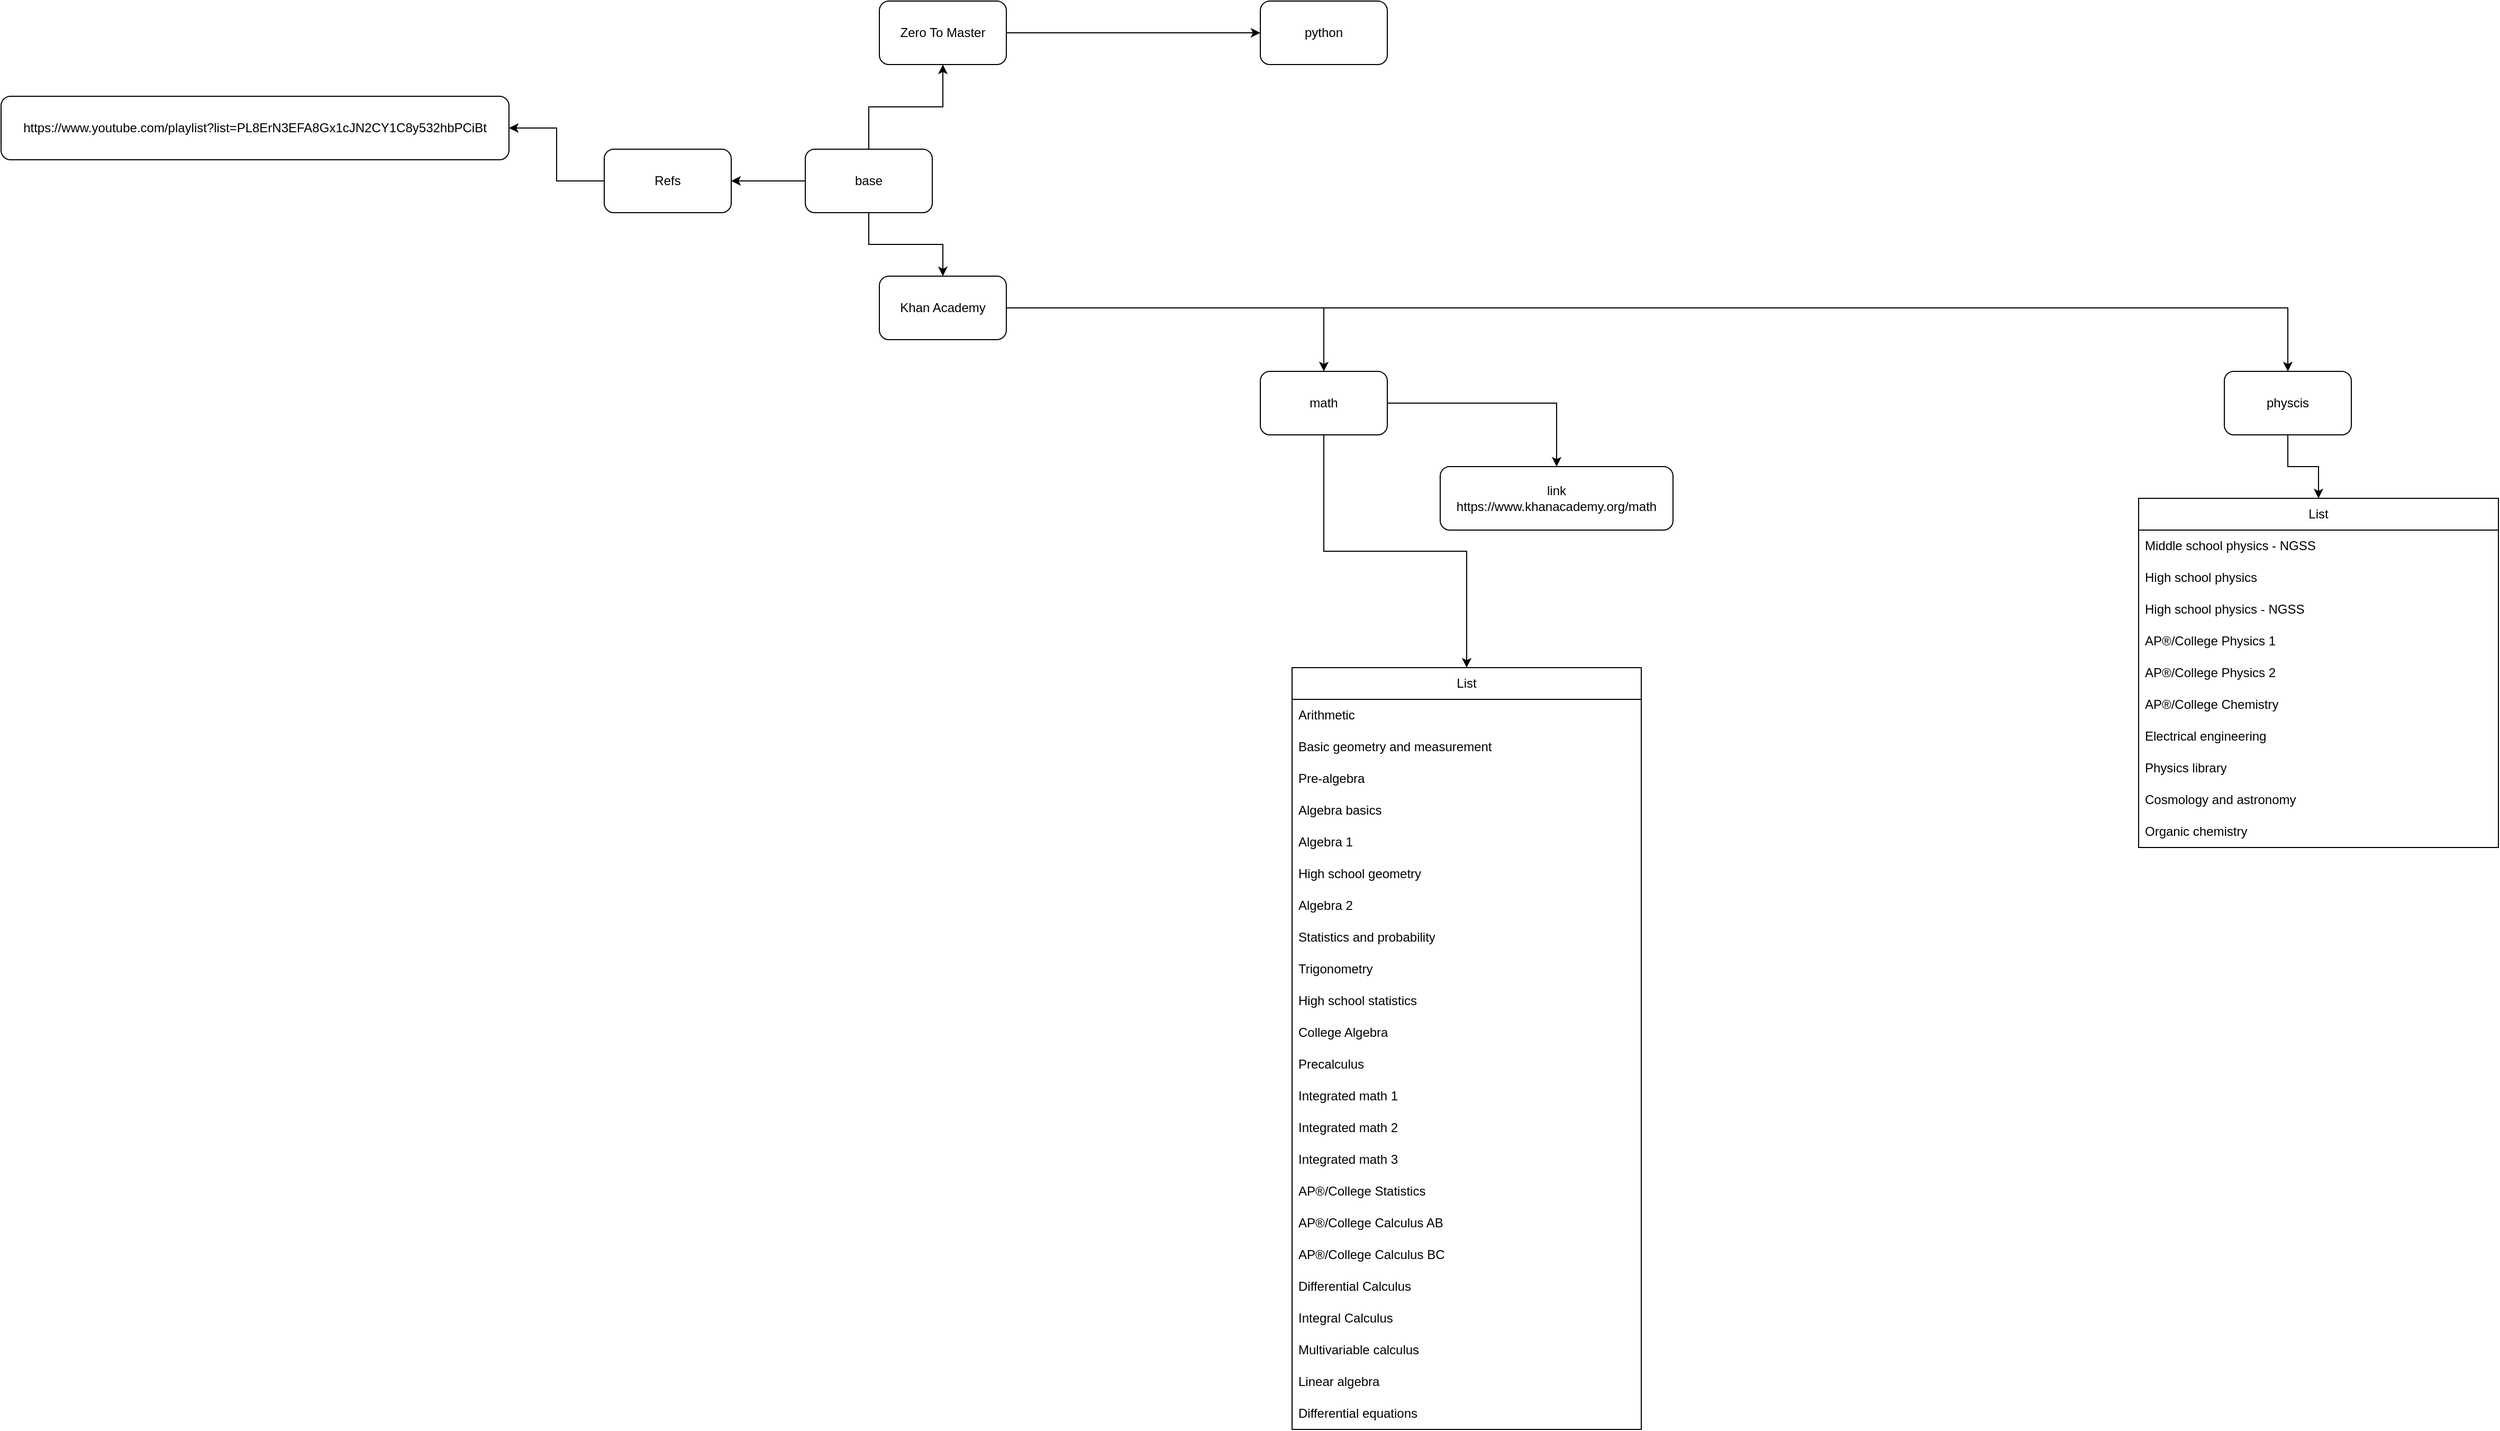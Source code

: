 <mxfile version="24.4.0" type="device" pages="2">
  <diagram name="roadmap" id="PQXKkiJYJw18oreFUePt">
    <mxGraphModel dx="3728" dy="1119" grid="1" gridSize="10" guides="1" tooltips="1" connect="1" arrows="1" fold="1" page="1" pageScale="1" pageWidth="827" pageHeight="1169" math="0" shadow="0">
      <root>
        <mxCell id="0" />
        <mxCell id="1" parent="0" />
        <mxCell id="N-4er-gZHuLBnzx87b03-5" style="edgeStyle=orthogonalEdgeStyle;rounded=0;orthogonalLoop=1;jettySize=auto;html=1;" parent="1" source="N-4er-gZHuLBnzx87b03-1" target="N-4er-gZHuLBnzx87b03-3" edge="1">
          <mxGeometry relative="1" as="geometry" />
        </mxCell>
        <mxCell id="N-4er-gZHuLBnzx87b03-6" style="edgeStyle=orthogonalEdgeStyle;rounded=0;orthogonalLoop=1;jettySize=auto;html=1;" parent="1" source="N-4er-gZHuLBnzx87b03-1" target="N-4er-gZHuLBnzx87b03-2" edge="1">
          <mxGeometry relative="1" as="geometry" />
        </mxCell>
        <mxCell id="N-4er-gZHuLBnzx87b03-1" value="Khan Academy" style="rounded=1;whiteSpace=wrap;html=1;" parent="1" vertex="1">
          <mxGeometry x="-90" y="540" width="120" height="60" as="geometry" />
        </mxCell>
        <mxCell id="N-4er-gZHuLBnzx87b03-11" style="edgeStyle=orthogonalEdgeStyle;rounded=0;orthogonalLoop=1;jettySize=auto;html=1;" parent="1" source="N-4er-gZHuLBnzx87b03-2" target="N-4er-gZHuLBnzx87b03-7" edge="1">
          <mxGeometry relative="1" as="geometry" />
        </mxCell>
        <mxCell id="7WBEwW3xjbPA-8i2IIj3-2" style="edgeStyle=orthogonalEdgeStyle;rounded=0;orthogonalLoop=1;jettySize=auto;html=1;" parent="1" source="N-4er-gZHuLBnzx87b03-2" target="7WBEwW3xjbPA-8i2IIj3-1" edge="1">
          <mxGeometry relative="1" as="geometry" />
        </mxCell>
        <mxCell id="N-4er-gZHuLBnzx87b03-2" value="math" style="rounded=1;whiteSpace=wrap;html=1;" parent="1" vertex="1">
          <mxGeometry x="270" y="630" width="120" height="60" as="geometry" />
        </mxCell>
        <mxCell id="N-4er-gZHuLBnzx87b03-52" style="edgeStyle=orthogonalEdgeStyle;rounded=0;orthogonalLoop=1;jettySize=auto;html=1;" parent="1" source="N-4er-gZHuLBnzx87b03-3" target="N-4er-gZHuLBnzx87b03-48" edge="1">
          <mxGeometry relative="1" as="geometry" />
        </mxCell>
        <mxCell id="N-4er-gZHuLBnzx87b03-3" value="physcis" style="rounded=1;whiteSpace=wrap;html=1;" parent="1" vertex="1">
          <mxGeometry x="1181" y="630" width="120" height="60" as="geometry" />
        </mxCell>
        <mxCell id="N-4er-gZHuLBnzx87b03-7" value="List" style="swimlane;fontStyle=0;childLayout=stackLayout;horizontal=1;startSize=30;horizontalStack=0;resizeParent=1;resizeParentMax=0;resizeLast=0;collapsible=1;marginBottom=0;whiteSpace=wrap;html=1;" parent="1" vertex="1">
          <mxGeometry x="300" y="910" width="330" height="720" as="geometry" />
        </mxCell>
        <mxCell id="N-4er-gZHuLBnzx87b03-9" value="Arithmetic" style="text;strokeColor=none;fillColor=none;align=left;verticalAlign=middle;spacingLeft=4;spacingRight=4;overflow=hidden;points=[[0,0.5],[1,0.5]];portConstraint=eastwest;rotatable=0;whiteSpace=wrap;html=1;" parent="N-4er-gZHuLBnzx87b03-7" vertex="1">
          <mxGeometry y="30" width="330" height="30" as="geometry" />
        </mxCell>
        <mxCell id="N-4er-gZHuLBnzx87b03-33" value="Basic geometry and measurement" style="text;strokeColor=none;fillColor=none;align=left;verticalAlign=middle;spacingLeft=4;spacingRight=4;overflow=hidden;points=[[0,0.5],[1,0.5]];portConstraint=eastwest;rotatable=0;whiteSpace=wrap;html=1;" parent="N-4er-gZHuLBnzx87b03-7" vertex="1">
          <mxGeometry y="60" width="330" height="30" as="geometry" />
        </mxCell>
        <mxCell id="N-4er-gZHuLBnzx87b03-10" value="Pre-algebra" style="text;strokeColor=none;fillColor=none;align=left;verticalAlign=middle;spacingLeft=4;spacingRight=4;overflow=hidden;points=[[0,0.5],[1,0.5]];portConstraint=eastwest;rotatable=0;whiteSpace=wrap;html=1;" parent="N-4er-gZHuLBnzx87b03-7" vertex="1">
          <mxGeometry y="90" width="330" height="30" as="geometry" />
        </mxCell>
        <mxCell id="N-4er-gZHuLBnzx87b03-12" value="Algebra basics" style="text;strokeColor=none;fillColor=none;align=left;verticalAlign=middle;spacingLeft=4;spacingRight=4;overflow=hidden;points=[[0,0.5],[1,0.5]];portConstraint=eastwest;rotatable=0;whiteSpace=wrap;html=1;" parent="N-4er-gZHuLBnzx87b03-7" vertex="1">
          <mxGeometry y="120" width="330" height="30" as="geometry" />
        </mxCell>
        <mxCell id="N-4er-gZHuLBnzx87b03-34" value="Algebra 1" style="text;strokeColor=none;fillColor=none;align=left;verticalAlign=middle;spacingLeft=4;spacingRight=4;overflow=hidden;points=[[0,0.5],[1,0.5]];portConstraint=eastwest;rotatable=0;whiteSpace=wrap;html=1;" parent="N-4er-gZHuLBnzx87b03-7" vertex="1">
          <mxGeometry y="150" width="330" height="30" as="geometry" />
        </mxCell>
        <mxCell id="N-4er-gZHuLBnzx87b03-13" value="High school geometry" style="text;strokeColor=none;fillColor=none;align=left;verticalAlign=middle;spacingLeft=4;spacingRight=4;overflow=hidden;points=[[0,0.5],[1,0.5]];portConstraint=eastwest;rotatable=0;whiteSpace=wrap;html=1;" parent="N-4er-gZHuLBnzx87b03-7" vertex="1">
          <mxGeometry y="180" width="330" height="30" as="geometry" />
        </mxCell>
        <mxCell id="N-4er-gZHuLBnzx87b03-35" value="Algebra 2" style="text;strokeColor=none;fillColor=none;align=left;verticalAlign=middle;spacingLeft=4;spacingRight=4;overflow=hidden;points=[[0,0.5],[1,0.5]];portConstraint=eastwest;rotatable=0;whiteSpace=wrap;html=1;" parent="N-4er-gZHuLBnzx87b03-7" vertex="1">
          <mxGeometry y="210" width="330" height="30" as="geometry" />
        </mxCell>
        <mxCell id="N-4er-gZHuLBnzx87b03-36" value="Statistics and probability" style="text;strokeColor=none;fillColor=none;align=left;verticalAlign=middle;spacingLeft=4;spacingRight=4;overflow=hidden;points=[[0,0.5],[1,0.5]];portConstraint=eastwest;rotatable=0;whiteSpace=wrap;html=1;" parent="N-4er-gZHuLBnzx87b03-7" vertex="1">
          <mxGeometry y="240" width="330" height="30" as="geometry" />
        </mxCell>
        <mxCell id="N-4er-gZHuLBnzx87b03-14" value="Trigonometry" style="text;strokeColor=none;fillColor=none;align=left;verticalAlign=middle;spacingLeft=4;spacingRight=4;overflow=hidden;points=[[0,0.5],[1,0.5]];portConstraint=eastwest;rotatable=0;whiteSpace=wrap;html=1;" parent="N-4er-gZHuLBnzx87b03-7" vertex="1">
          <mxGeometry y="270" width="330" height="30" as="geometry" />
        </mxCell>
        <mxCell id="N-4er-gZHuLBnzx87b03-37" value="High school statistics" style="text;strokeColor=none;fillColor=none;align=left;verticalAlign=middle;spacingLeft=4;spacingRight=4;overflow=hidden;points=[[0,0.5],[1,0.5]];portConstraint=eastwest;rotatable=0;whiteSpace=wrap;html=1;" parent="N-4er-gZHuLBnzx87b03-7" vertex="1">
          <mxGeometry y="300" width="330" height="30" as="geometry" />
        </mxCell>
        <mxCell id="N-4er-gZHuLBnzx87b03-16" value="College Algebra" style="text;strokeColor=none;fillColor=none;align=left;verticalAlign=middle;spacingLeft=4;spacingRight=4;overflow=hidden;points=[[0,0.5],[1,0.5]];portConstraint=eastwest;rotatable=0;whiteSpace=wrap;html=1;" parent="N-4er-gZHuLBnzx87b03-7" vertex="1">
          <mxGeometry y="330" width="330" height="30" as="geometry" />
        </mxCell>
        <mxCell id="N-4er-gZHuLBnzx87b03-41" value="Precalculus" style="text;strokeColor=none;fillColor=none;align=left;verticalAlign=middle;spacingLeft=4;spacingRight=4;overflow=hidden;points=[[0,0.5],[1,0.5]];portConstraint=eastwest;rotatable=0;whiteSpace=wrap;html=1;" parent="N-4er-gZHuLBnzx87b03-7" vertex="1">
          <mxGeometry y="360" width="330" height="30" as="geometry" />
        </mxCell>
        <mxCell id="N-4er-gZHuLBnzx87b03-42" value="Integrated math 1" style="text;strokeColor=none;fillColor=none;align=left;verticalAlign=middle;spacingLeft=4;spacingRight=4;overflow=hidden;points=[[0,0.5],[1,0.5]];portConstraint=eastwest;rotatable=0;whiteSpace=wrap;html=1;" parent="N-4er-gZHuLBnzx87b03-7" vertex="1">
          <mxGeometry y="390" width="330" height="30" as="geometry" />
        </mxCell>
        <mxCell id="N-4er-gZHuLBnzx87b03-43" value="Integrated math 2" style="text;strokeColor=none;fillColor=none;align=left;verticalAlign=middle;spacingLeft=4;spacingRight=4;overflow=hidden;points=[[0,0.5],[1,0.5]];portConstraint=eastwest;rotatable=0;whiteSpace=wrap;html=1;" parent="N-4er-gZHuLBnzx87b03-7" vertex="1">
          <mxGeometry y="420" width="330" height="30" as="geometry" />
        </mxCell>
        <mxCell id="N-4er-gZHuLBnzx87b03-44" value="Integrated math 3" style="text;strokeColor=none;fillColor=none;align=left;verticalAlign=middle;spacingLeft=4;spacingRight=4;overflow=hidden;points=[[0,0.5],[1,0.5]];portConstraint=eastwest;rotatable=0;whiteSpace=wrap;html=1;" parent="N-4er-gZHuLBnzx87b03-7" vertex="1">
          <mxGeometry y="450" width="330" height="30" as="geometry" />
        </mxCell>
        <mxCell id="N-4er-gZHuLBnzx87b03-17" value="AP®/College Statistics&amp;nbsp;" style="text;strokeColor=none;fillColor=none;align=left;verticalAlign=middle;spacingLeft=4;spacingRight=4;overflow=hidden;points=[[0,0.5],[1,0.5]];portConstraint=eastwest;rotatable=0;whiteSpace=wrap;html=1;" parent="N-4er-gZHuLBnzx87b03-7" vertex="1">
          <mxGeometry y="480" width="330" height="30" as="geometry" />
        </mxCell>
        <mxCell id="N-4er-gZHuLBnzx87b03-31" value="AP®/College Calculus AB" style="text;strokeColor=none;fillColor=none;align=left;verticalAlign=middle;spacingLeft=4;spacingRight=4;overflow=hidden;points=[[0,0.5],[1,0.5]];portConstraint=eastwest;rotatable=0;whiteSpace=wrap;html=1;" parent="N-4er-gZHuLBnzx87b03-7" vertex="1">
          <mxGeometry y="510" width="330" height="30" as="geometry" />
        </mxCell>
        <mxCell id="N-4er-gZHuLBnzx87b03-32" value="AP®/College Calculus BC" style="text;strokeColor=none;fillColor=none;align=left;verticalAlign=middle;spacingLeft=4;spacingRight=4;overflow=hidden;points=[[0,0.5],[1,0.5]];portConstraint=eastwest;rotatable=0;whiteSpace=wrap;html=1;" parent="N-4er-gZHuLBnzx87b03-7" vertex="1">
          <mxGeometry y="540" width="330" height="30" as="geometry" />
        </mxCell>
        <mxCell id="N-4er-gZHuLBnzx87b03-18" value="Differential Calculus" style="text;strokeColor=none;fillColor=none;align=left;verticalAlign=middle;spacingLeft=4;spacingRight=4;overflow=hidden;points=[[0,0.5],[1,0.5]];portConstraint=eastwest;rotatable=0;whiteSpace=wrap;html=1;" parent="N-4er-gZHuLBnzx87b03-7" vertex="1">
          <mxGeometry y="570" width="330" height="30" as="geometry" />
        </mxCell>
        <mxCell id="N-4er-gZHuLBnzx87b03-19" value="Integral Calculus&amp;nbsp;" style="text;strokeColor=none;fillColor=none;align=left;verticalAlign=middle;spacingLeft=4;spacingRight=4;overflow=hidden;points=[[0,0.5],[1,0.5]];portConstraint=eastwest;rotatable=0;whiteSpace=wrap;html=1;" parent="N-4er-gZHuLBnzx87b03-7" vertex="1">
          <mxGeometry y="600" width="330" height="30" as="geometry" />
        </mxCell>
        <mxCell id="N-4er-gZHuLBnzx87b03-45" value="Multivariable calculus" style="text;strokeColor=none;fillColor=none;align=left;verticalAlign=middle;spacingLeft=4;spacingRight=4;overflow=hidden;points=[[0,0.5],[1,0.5]];portConstraint=eastwest;rotatable=0;whiteSpace=wrap;html=1;" parent="N-4er-gZHuLBnzx87b03-7" vertex="1">
          <mxGeometry y="630" width="330" height="30" as="geometry" />
        </mxCell>
        <mxCell id="N-4er-gZHuLBnzx87b03-46" value="Linear algebra" style="text;strokeColor=none;fillColor=none;align=left;verticalAlign=middle;spacingLeft=4;spacingRight=4;overflow=hidden;points=[[0,0.5],[1,0.5]];portConstraint=eastwest;rotatable=0;whiteSpace=wrap;html=1;" parent="N-4er-gZHuLBnzx87b03-7" vertex="1">
          <mxGeometry y="660" width="330" height="30" as="geometry" />
        </mxCell>
        <mxCell id="N-4er-gZHuLBnzx87b03-47" value="Differential equations" style="text;strokeColor=none;fillColor=none;align=left;verticalAlign=middle;spacingLeft=4;spacingRight=4;overflow=hidden;points=[[0,0.5],[1,0.5]];portConstraint=eastwest;rotatable=0;whiteSpace=wrap;html=1;" parent="N-4er-gZHuLBnzx87b03-7" vertex="1">
          <mxGeometry y="690" width="330" height="30" as="geometry" />
        </mxCell>
        <mxCell id="N-4er-gZHuLBnzx87b03-48" value="List" style="swimlane;fontStyle=0;childLayout=stackLayout;horizontal=1;startSize=30;horizontalStack=0;resizeParent=1;resizeParentMax=0;resizeLast=0;collapsible=1;marginBottom=0;whiteSpace=wrap;html=1;" parent="1" vertex="1">
          <mxGeometry x="1100" y="750" width="340" height="330" as="geometry" />
        </mxCell>
        <mxCell id="N-4er-gZHuLBnzx87b03-49" value="Middle school physics - NGSS" style="text;strokeColor=none;fillColor=none;align=left;verticalAlign=middle;spacingLeft=4;spacingRight=4;overflow=hidden;points=[[0,0.5],[1,0.5]];portConstraint=eastwest;rotatable=0;whiteSpace=wrap;html=1;" parent="N-4er-gZHuLBnzx87b03-48" vertex="1">
          <mxGeometry y="30" width="340" height="30" as="geometry" />
        </mxCell>
        <mxCell id="N-4er-gZHuLBnzx87b03-50" value="High school physics" style="text;strokeColor=none;fillColor=none;align=left;verticalAlign=middle;spacingLeft=4;spacingRight=4;overflow=hidden;points=[[0,0.5],[1,0.5]];portConstraint=eastwest;rotatable=0;whiteSpace=wrap;html=1;" parent="N-4er-gZHuLBnzx87b03-48" vertex="1">
          <mxGeometry y="60" width="340" height="30" as="geometry" />
        </mxCell>
        <mxCell id="N-4er-gZHuLBnzx87b03-51" value="High school physics - NGSS" style="text;strokeColor=none;fillColor=none;align=left;verticalAlign=middle;spacingLeft=4;spacingRight=4;overflow=hidden;points=[[0,0.5],[1,0.5]];portConstraint=eastwest;rotatable=0;whiteSpace=wrap;html=1;" parent="N-4er-gZHuLBnzx87b03-48" vertex="1">
          <mxGeometry y="90" width="340" height="30" as="geometry" />
        </mxCell>
        <mxCell id="N-4er-gZHuLBnzx87b03-54" value="AP®/College Physics 1" style="text;strokeColor=none;fillColor=none;align=left;verticalAlign=middle;spacingLeft=4;spacingRight=4;overflow=hidden;points=[[0,0.5],[1,0.5]];portConstraint=eastwest;rotatable=0;whiteSpace=wrap;html=1;" parent="N-4er-gZHuLBnzx87b03-48" vertex="1">
          <mxGeometry y="120" width="340" height="30" as="geometry" />
        </mxCell>
        <mxCell id="N-4er-gZHuLBnzx87b03-55" value="AP®/College Physics 2" style="text;strokeColor=none;fillColor=none;align=left;verticalAlign=middle;spacingLeft=4;spacingRight=4;overflow=hidden;points=[[0,0.5],[1,0.5]];portConstraint=eastwest;rotatable=0;whiteSpace=wrap;html=1;" parent="N-4er-gZHuLBnzx87b03-48" vertex="1">
          <mxGeometry y="150" width="340" height="30" as="geometry" />
        </mxCell>
        <mxCell id="N-4er-gZHuLBnzx87b03-56" value="AP®/College Chemistry" style="text;strokeColor=none;fillColor=none;align=left;verticalAlign=middle;spacingLeft=4;spacingRight=4;overflow=hidden;points=[[0,0.5],[1,0.5]];portConstraint=eastwest;rotatable=0;whiteSpace=wrap;html=1;" parent="N-4er-gZHuLBnzx87b03-48" vertex="1">
          <mxGeometry y="180" width="340" height="30" as="geometry" />
        </mxCell>
        <mxCell id="N-4er-gZHuLBnzx87b03-57" value="Electrical engineering" style="text;strokeColor=none;fillColor=none;align=left;verticalAlign=middle;spacingLeft=4;spacingRight=4;overflow=hidden;points=[[0,0.5],[1,0.5]];portConstraint=eastwest;rotatable=0;whiteSpace=wrap;html=1;" parent="N-4er-gZHuLBnzx87b03-48" vertex="1">
          <mxGeometry y="210" width="340" height="30" as="geometry" />
        </mxCell>
        <mxCell id="N-4er-gZHuLBnzx87b03-58" value="Physics library" style="text;strokeColor=none;fillColor=none;align=left;verticalAlign=middle;spacingLeft=4;spacingRight=4;overflow=hidden;points=[[0,0.5],[1,0.5]];portConstraint=eastwest;rotatable=0;whiteSpace=wrap;html=1;" parent="N-4er-gZHuLBnzx87b03-48" vertex="1">
          <mxGeometry y="240" width="340" height="30" as="geometry" />
        </mxCell>
        <mxCell id="N-4er-gZHuLBnzx87b03-59" value="Cosmology and astronomy" style="text;strokeColor=none;fillColor=none;align=left;verticalAlign=middle;spacingLeft=4;spacingRight=4;overflow=hidden;points=[[0,0.5],[1,0.5]];portConstraint=eastwest;rotatable=0;whiteSpace=wrap;html=1;" parent="N-4er-gZHuLBnzx87b03-48" vertex="1">
          <mxGeometry y="270" width="340" height="30" as="geometry" />
        </mxCell>
        <mxCell id="N-4er-gZHuLBnzx87b03-60" value="Organic chemistry" style="text;strokeColor=none;fillColor=none;align=left;verticalAlign=middle;spacingLeft=4;spacingRight=4;overflow=hidden;points=[[0,0.5],[1,0.5]];portConstraint=eastwest;rotatable=0;whiteSpace=wrap;html=1;" parent="N-4er-gZHuLBnzx87b03-48" vertex="1">
          <mxGeometry y="300" width="340" height="30" as="geometry" />
        </mxCell>
        <mxCell id="7WBEwW3xjbPA-8i2IIj3-1" value="link&lt;div&gt;https://www.khanacademy.org/math&lt;br&gt;&lt;/div&gt;" style="rounded=1;whiteSpace=wrap;html=1;" parent="1" vertex="1">
          <mxGeometry x="440" y="720" width="220" height="60" as="geometry" />
        </mxCell>
        <mxCell id="k_PKu07bfCm5E0tQTX_w-1" value="python" style="rounded=1;whiteSpace=wrap;html=1;" vertex="1" parent="1">
          <mxGeometry x="270" y="280" width="120" height="60" as="geometry" />
        </mxCell>
        <mxCell id="k_PKu07bfCm5E0tQTX_w-3" style="edgeStyle=orthogonalEdgeStyle;rounded=0;orthogonalLoop=1;jettySize=auto;html=1;" edge="1" parent="1" source="k_PKu07bfCm5E0tQTX_w-2" target="k_PKu07bfCm5E0tQTX_w-1">
          <mxGeometry relative="1" as="geometry" />
        </mxCell>
        <mxCell id="k_PKu07bfCm5E0tQTX_w-2" value="Zero To Master" style="rounded=1;whiteSpace=wrap;html=1;" vertex="1" parent="1">
          <mxGeometry x="-90" y="280" width="120" height="60" as="geometry" />
        </mxCell>
        <mxCell id="k_PKu07bfCm5E0tQTX_w-5" style="edgeStyle=orthogonalEdgeStyle;rounded=0;orthogonalLoop=1;jettySize=auto;html=1;" edge="1" parent="1" source="k_PKu07bfCm5E0tQTX_w-4" target="k_PKu07bfCm5E0tQTX_w-2">
          <mxGeometry relative="1" as="geometry" />
        </mxCell>
        <mxCell id="k_PKu07bfCm5E0tQTX_w-6" style="edgeStyle=orthogonalEdgeStyle;rounded=0;orthogonalLoop=1;jettySize=auto;html=1;" edge="1" parent="1" source="k_PKu07bfCm5E0tQTX_w-4" target="N-4er-gZHuLBnzx87b03-1">
          <mxGeometry relative="1" as="geometry" />
        </mxCell>
        <mxCell id="erGQu8VE_Bz6ipUnX7Py-2" style="edgeStyle=orthogonalEdgeStyle;rounded=0;orthogonalLoop=1;jettySize=auto;html=1;" edge="1" parent="1" source="k_PKu07bfCm5E0tQTX_w-4" target="erGQu8VE_Bz6ipUnX7Py-1">
          <mxGeometry relative="1" as="geometry" />
        </mxCell>
        <mxCell id="k_PKu07bfCm5E0tQTX_w-4" value="base" style="rounded=1;whiteSpace=wrap;html=1;" vertex="1" parent="1">
          <mxGeometry x="-160" y="420" width="120" height="60" as="geometry" />
        </mxCell>
        <mxCell id="erGQu8VE_Bz6ipUnX7Py-4" style="edgeStyle=orthogonalEdgeStyle;rounded=0;orthogonalLoop=1;jettySize=auto;html=1;" edge="1" parent="1" source="erGQu8VE_Bz6ipUnX7Py-1" target="erGQu8VE_Bz6ipUnX7Py-3">
          <mxGeometry relative="1" as="geometry" />
        </mxCell>
        <mxCell id="erGQu8VE_Bz6ipUnX7Py-1" value="Refs" style="rounded=1;whiteSpace=wrap;html=1;" vertex="1" parent="1">
          <mxGeometry x="-350" y="420" width="120" height="60" as="geometry" />
        </mxCell>
        <mxCell id="erGQu8VE_Bz6ipUnX7Py-3" value="https://www.youtube.com/playlist?list=PL8ErN3EFA8Gx1cJN2CY1C8y532hbPCiBt" style="rounded=1;whiteSpace=wrap;html=1;" vertex="1" parent="1">
          <mxGeometry x="-920" y="370" width="480" height="60" as="geometry" />
        </mxCell>
      </root>
    </mxGraphModel>
  </diagram>
  <diagram id="gHOfYVo9Q1LoGlkjKmcQ" name="to-do">
    <mxGraphModel dx="2555" dy="933" grid="1" gridSize="10" guides="1" tooltips="1" connect="1" arrows="1" fold="1" page="1" pageScale="1" pageWidth="827" pageHeight="1169" math="0" shadow="0">
      <root>
        <mxCell id="0" />
        <mxCell id="1" parent="0" />
        <mxCell id="3MbeqakWfw4Iax52QCvt-5" style="edgeStyle=orthogonalEdgeStyle;rounded=0;orthogonalLoop=1;jettySize=auto;html=1;" parent="1" source="3MbeqakWfw4Iax52QCvt-1" target="3MbeqakWfw4Iax52QCvt-2" edge="1">
          <mxGeometry relative="1" as="geometry" />
        </mxCell>
        <mxCell id="3MbeqakWfw4Iax52QCvt-1" value="搭建 Jupyter Lab 環境" style="rounded=1;whiteSpace=wrap;html=1;fillColor=#008a00;fontColor=#ffffff;strokeColor=#005700;" parent="1" vertex="1">
          <mxGeometry x="360" y="300" width="120" height="60" as="geometry" />
        </mxCell>
        <mxCell id="3MbeqakWfw4Iax52QCvt-6" style="edgeStyle=orthogonalEdgeStyle;rounded=0;orthogonalLoop=1;jettySize=auto;html=1;" parent="1" source="3MbeqakWfw4Iax52QCvt-2" target="3MbeqakWfw4Iax52QCvt-3" edge="1">
          <mxGeometry relative="1" as="geometry" />
        </mxCell>
        <mxCell id="3MbeqakWfw4Iax52QCvt-7" style="edgeStyle=orthogonalEdgeStyle;rounded=0;orthogonalLoop=1;jettySize=auto;html=1;" parent="1" source="3MbeqakWfw4Iax52QCvt-2" target="3MbeqakWfw4Iax52QCvt-4" edge="1">
          <mxGeometry relative="1" as="geometry" />
        </mxCell>
        <mxCell id="lqFQn80ujude06Mkgzrd-7" style="edgeStyle=orthogonalEdgeStyle;rounded=0;orthogonalLoop=1;jettySize=auto;html=1;" parent="1" source="3MbeqakWfw4Iax52QCvt-2" target="lqFQn80ujude06Mkgzrd-3" edge="1">
          <mxGeometry relative="1" as="geometry" />
        </mxCell>
        <mxCell id="yny20y6HFAEgGs94Z8ss-5" style="edgeStyle=orthogonalEdgeStyle;rounded=0;orthogonalLoop=1;jettySize=auto;html=1;" edge="1" parent="1" source="3MbeqakWfw4Iax52QCvt-2" target="yny20y6HFAEgGs94Z8ss-4">
          <mxGeometry relative="1" as="geometry" />
        </mxCell>
        <mxCell id="3MbeqakWfw4Iax52QCvt-2" value="看 Jupyter Lab 教程" style="rounded=1;whiteSpace=wrap;html=1;fillColor=#008a00;fontColor=#ffffff;strokeColor=#005700;" parent="1" vertex="1">
          <mxGeometry x="360" y="410" width="120" height="60" as="geometry" />
        </mxCell>
        <mxCell id="3MbeqakWfw4Iax52QCvt-10" style="edgeStyle=orthogonalEdgeStyle;rounded=0;orthogonalLoop=1;jettySize=auto;html=1;" parent="1" source="3MbeqakWfw4Iax52QCvt-3" target="3MbeqakWfw4Iax52QCvt-8" edge="1">
          <mxGeometry relative="1" as="geometry" />
        </mxCell>
        <mxCell id="3MbeqakWfw4Iax52QCvt-3" value="看 Latex 教程" style="rounded=1;whiteSpace=wrap;html=1;fillColor=#e3c800;fontColor=#000000;strokeColor=#B09500;" parent="1" vertex="1">
          <mxGeometry x="240" y="580" width="120" height="60" as="geometry" />
        </mxCell>
        <mxCell id="3MbeqakWfw4Iax52QCvt-11" style="edgeStyle=orthogonalEdgeStyle;rounded=0;orthogonalLoop=1;jettySize=auto;html=1;" parent="1" source="3MbeqakWfw4Iax52QCvt-4" target="3MbeqakWfw4Iax52QCvt-8" edge="1">
          <mxGeometry relative="1" as="geometry" />
        </mxCell>
        <mxCell id="3MbeqakWfw4Iax52QCvt-4" value="看 python 教程" style="rounded=1;whiteSpace=wrap;html=1;" parent="1" vertex="1">
          <mxGeometry x="480" y="580" width="120" height="60" as="geometry" />
        </mxCell>
        <mxCell id="3MbeqakWfw4Iax52QCvt-12" style="edgeStyle=orthogonalEdgeStyle;rounded=0;orthogonalLoop=1;jettySize=auto;html=1;" parent="1" source="3MbeqakWfw4Iax52QCvt-8" target="3MbeqakWfw4Iax52QCvt-9" edge="1">
          <mxGeometry relative="1" as="geometry" />
        </mxCell>
        <mxCell id="3MbeqakWfw4Iax52QCvt-8" value="Khan Math" style="rounded=1;whiteSpace=wrap;html=1;" parent="1" vertex="1">
          <mxGeometry x="240" y="690" width="360" height="60" as="geometry" />
        </mxCell>
        <mxCell id="3MbeqakWfw4Iax52QCvt-9" value="Khan Phycsis" style="rounded=1;whiteSpace=wrap;html=1;" parent="1" vertex="1">
          <mxGeometry x="240" y="800" width="360" height="60" as="geometry" />
        </mxCell>
        <mxCell id="lqFQn80ujude06Mkgzrd-3" value="Sources" style="swimlane;fontStyle=0;childLayout=stackLayout;horizontal=1;startSize=30;horizontalStack=0;resizeParent=1;resizeParentMax=0;resizeLast=0;collapsible=1;marginBottom=0;whiteSpace=wrap;html=1;" parent="1" vertex="1">
          <mxGeometry x="630" y="395" width="460" height="90" as="geometry" />
        </mxCell>
        <mxCell id="lqFQn80ujude06Mkgzrd-5" value="https://youtu.be/yjjE-MJD5TI?si=dWASzPSNLyfzzRjm" style="text;strokeColor=#005700;fillColor=#008a00;align=left;verticalAlign=middle;spacingLeft=4;spacingRight=4;overflow=hidden;points=[[0,0.5],[1,0.5]];portConstraint=eastwest;rotatable=0;whiteSpace=wrap;html=1;fontColor=#ffffff;" parent="lqFQn80ujude06Mkgzrd-3" vertex="1">
          <mxGeometry y="30" width="460" height="30" as="geometry" />
        </mxCell>
        <mxCell id="lqFQn80ujude06Mkgzrd-4" value="https://jupyterlab.readthedocs.io/en/latest/" style="text;strokeColor=#6F0000;fillColor=#a20025;align=left;verticalAlign=middle;spacingLeft=4;spacingRight=4;overflow=hidden;points=[[0,0.5],[1,0.5]];portConstraint=eastwest;rotatable=0;whiteSpace=wrap;html=1;fontColor=#ffffff;" parent="lqFQn80ujude06Mkgzrd-3" vertex="1">
          <mxGeometry y="60" width="460" height="30" as="geometry" />
        </mxCell>
        <mxCell id="yny20y6HFAEgGs94Z8ss-1" value="Jupyter Widgets" style="rounded=1;whiteSpace=wrap;html=1;fillColor=#008a00;fontColor=#ffffff;strokeColor=#005700;" vertex="1" parent="1">
          <mxGeometry x="-190" y="290" width="120" height="60" as="geometry" />
        </mxCell>
        <mxCell id="yny20y6HFAEgGs94Z8ss-3" value="TQDM" style="rounded=1;whiteSpace=wrap;html=1;fillColor=#008a00;fontColor=#ffffff;strokeColor=#005700;" vertex="1" parent="1">
          <mxGeometry x="-190" y="410" width="120" height="60" as="geometry" />
        </mxCell>
        <mxCell id="yny20y6HFAEgGs94Z8ss-6" style="edgeStyle=orthogonalEdgeStyle;rounded=0;orthogonalLoop=1;jettySize=auto;html=1;" edge="1" parent="1" source="yny20y6HFAEgGs94Z8ss-4" target="yny20y6HFAEgGs94Z8ss-1">
          <mxGeometry relative="1" as="geometry">
            <Array as="points">
              <mxPoint x="80" y="320" />
            </Array>
          </mxGeometry>
        </mxCell>
        <mxCell id="yny20y6HFAEgGs94Z8ss-7" style="edgeStyle=orthogonalEdgeStyle;rounded=0;orthogonalLoop=1;jettySize=auto;html=1;" edge="1" parent="1" source="yny20y6HFAEgGs94Z8ss-4" target="yny20y6HFAEgGs94Z8ss-3">
          <mxGeometry relative="1" as="geometry" />
        </mxCell>
        <mxCell id="yny20y6HFAEgGs94Z8ss-9" style="edgeStyle=orthogonalEdgeStyle;rounded=0;orthogonalLoop=1;jettySize=auto;html=1;" edge="1" parent="1" source="yny20y6HFAEgGs94Z8ss-4" target="yny20y6HFAEgGs94Z8ss-8">
          <mxGeometry relative="1" as="geometry">
            <Array as="points">
              <mxPoint x="80" y="560" />
            </Array>
          </mxGeometry>
        </mxCell>
        <mxCell id="yny20y6HFAEgGs94Z8ss-4" value="Features" style="rounded=1;whiteSpace=wrap;html=1;fillColor=#008a00;fontColor=#ffffff;strokeColor=#005700;" vertex="1" parent="1">
          <mxGeometry x="20" y="410" width="120" height="60" as="geometry" />
        </mxCell>
        <mxCell id="yny20y6HFAEgGs94Z8ss-8" value="%%time&lt;div&gt;%%timeit&lt;/div&gt;" style="rounded=1;whiteSpace=wrap;html=1;fillColor=#008a00;fontColor=#ffffff;strokeColor=#005700;" vertex="1" parent="1">
          <mxGeometry x="-190" y="530" width="120" height="60" as="geometry" />
        </mxCell>
      </root>
    </mxGraphModel>
  </diagram>
</mxfile>
